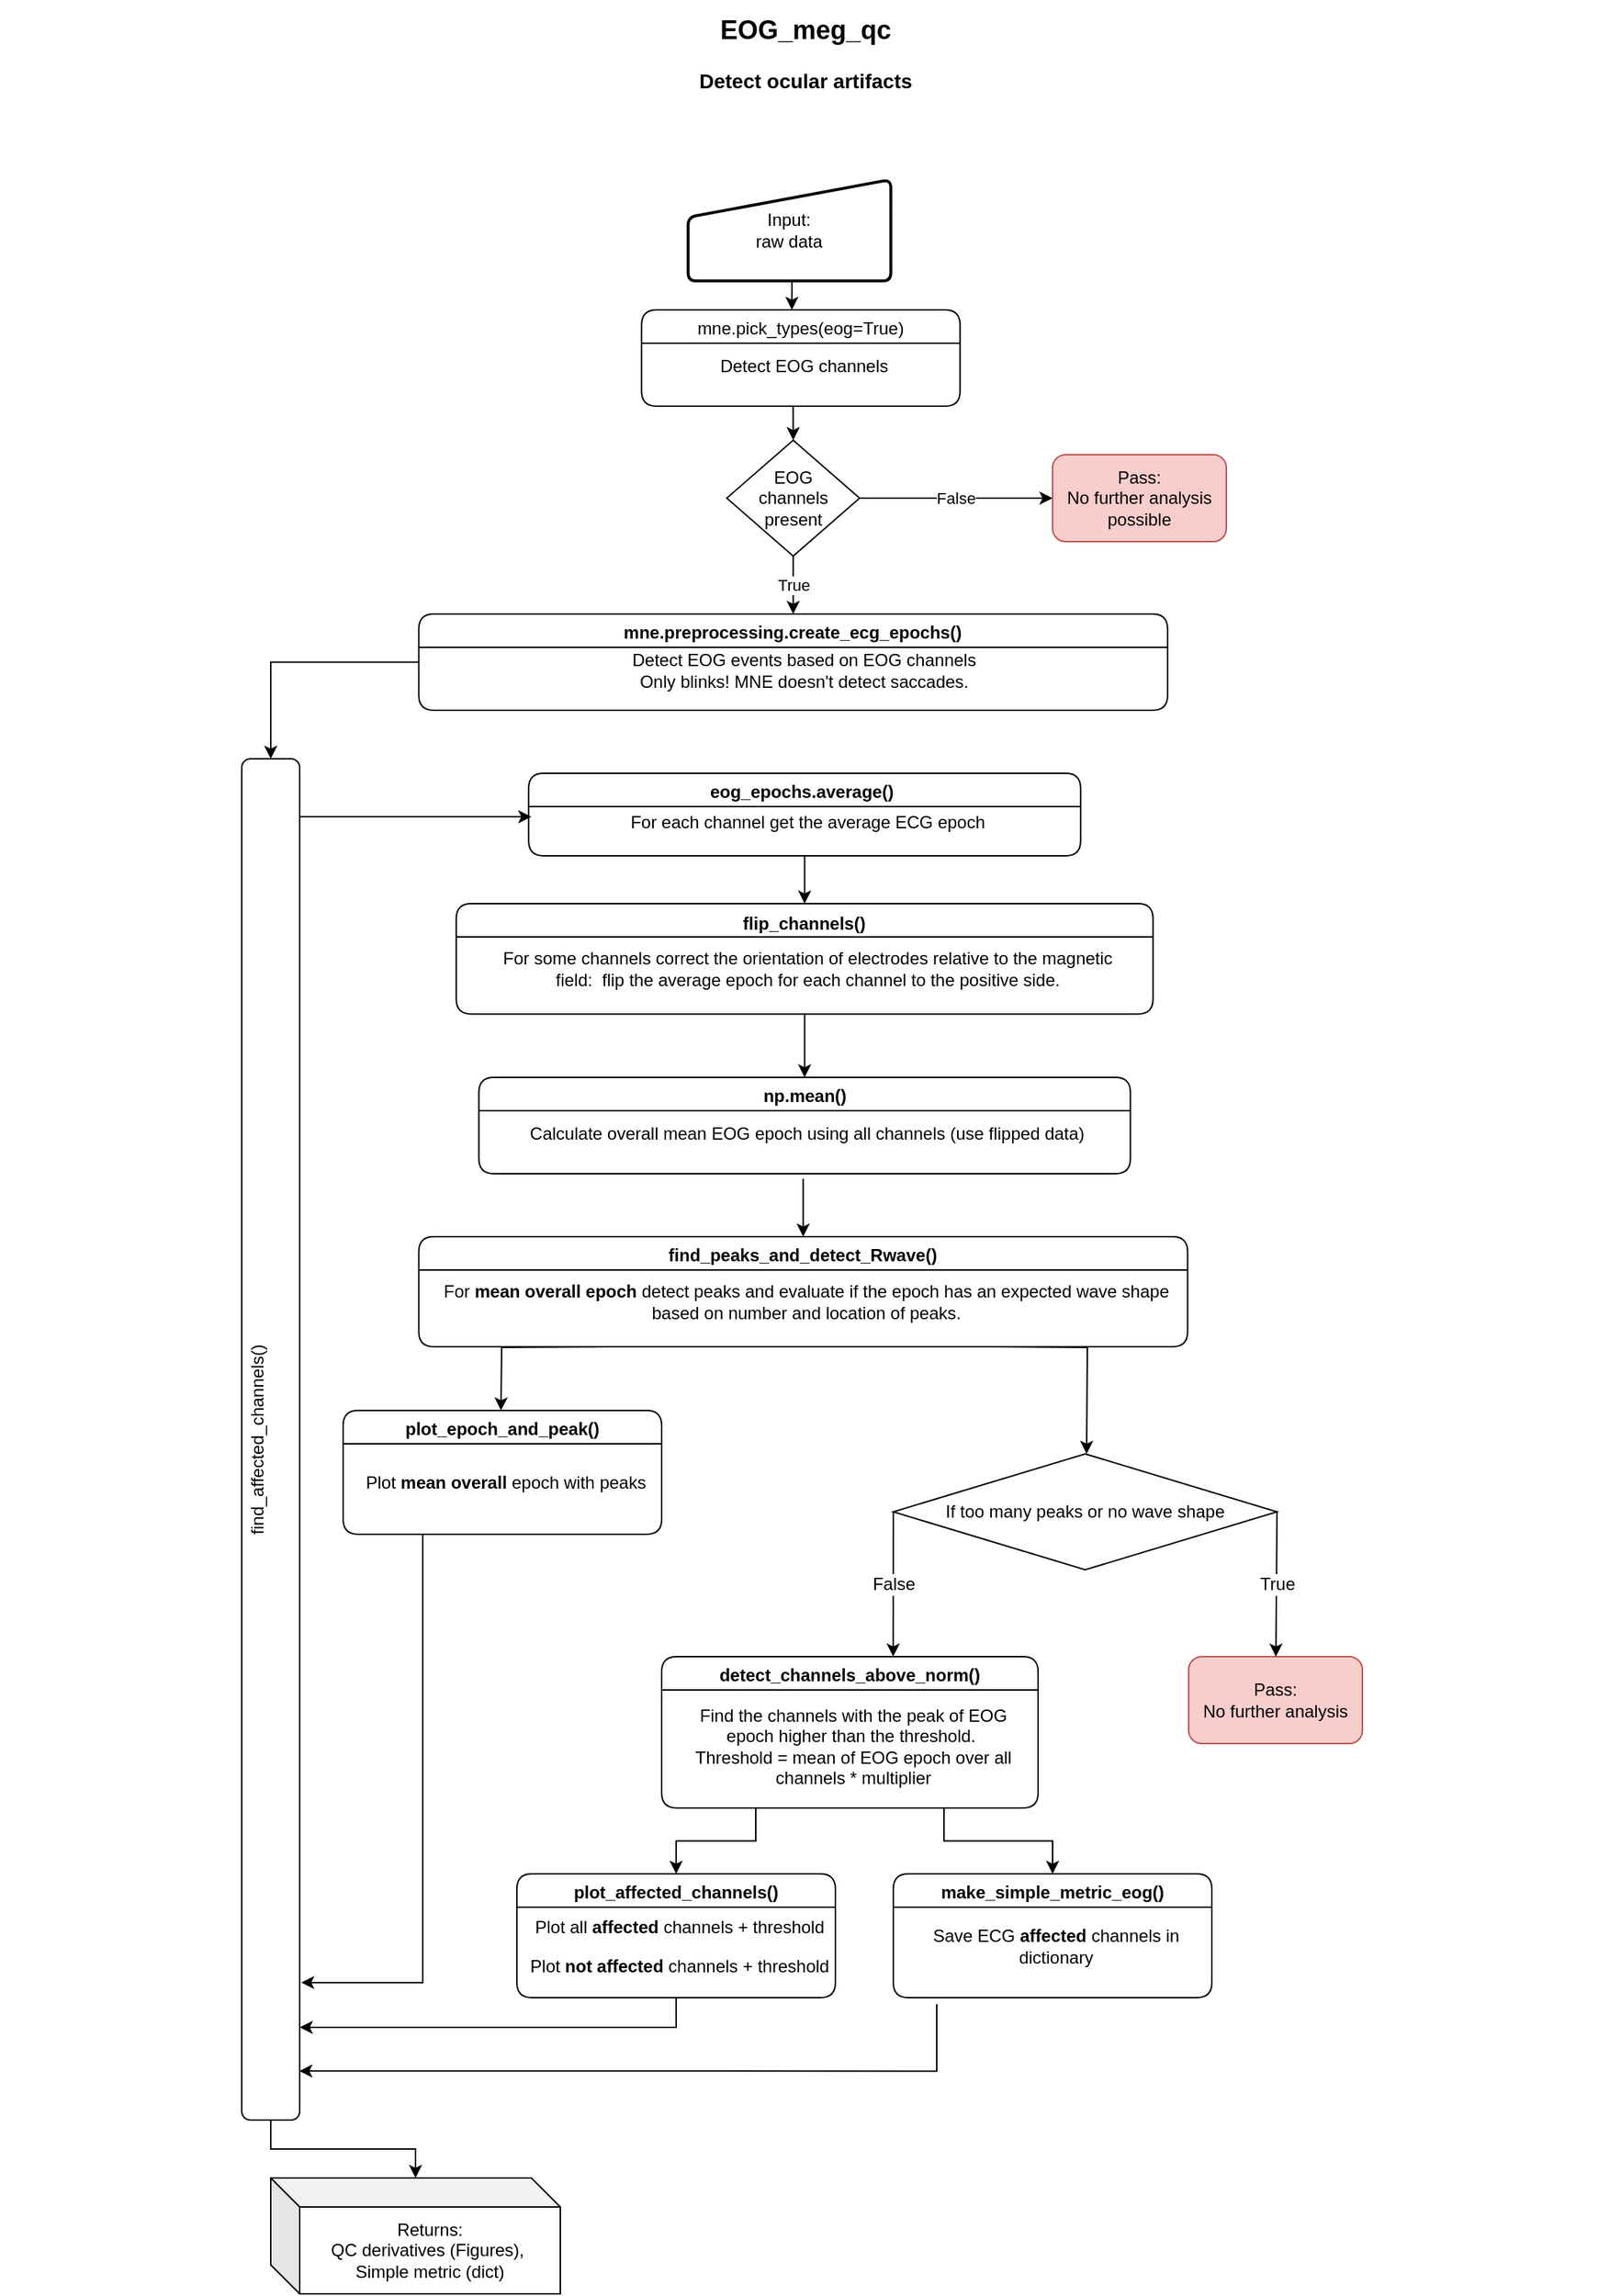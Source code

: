 <mxfile version="20.8.16" type="device"><diagram name="Page-1" id="929967ad-93f9-6ef4-fab6-5d389245f69c"><mxGraphModel dx="3986" dy="2950.5" grid="1" gridSize="10" guides="1" tooltips="1" connect="1" arrows="1" fold="1" page="1" pageScale="1.5" pageWidth="827" pageHeight="1169" background="none" math="0" shadow="0"><root><mxCell id="0" style=";html=1;"/><mxCell id="1" style=";html=1;" parent="0"/><mxCell id="1672d66443f91eb5-23" value="&lt;font style=&quot;font-size: 18px;&quot;&gt;EOG_meg_qc&lt;/font&gt;&lt;br&gt;&lt;font style=&quot;font-size: 14px;&quot;&gt;Detect ocular artifacts&lt;/font&gt;" style="text;strokeColor=none;fillColor=none;html=1;fontSize=28;fontStyle=1;verticalAlign=middle;align=center;" parent="1" vertex="1"><mxGeometry x="-2436.25" y="-1730" width="1110" height="40" as="geometry"/></mxCell><mxCell id="Gvl9bRai7-kqaHlmQmii-20" style="edgeStyle=orthogonalEdgeStyle;rounded=0;orthogonalLoop=1;jettySize=auto;html=1;fontSize=12;" parent="1" source="6Z27xeJ7nZHoDezGtsFD-11" target="Xjonhm2-U0B-5GK59xYq-40" edge="1"><mxGeometry relative="1" as="geometry"/></mxCell><mxCell id="6Z27xeJ7nZHoDezGtsFD-11" value="&lt;font style=&quot;font-size: 12px;&quot;&gt;find_affected_channels()&lt;br style=&quot;&quot;&gt;&lt;/font&gt;&lt;font style=&quot;font-size: 18px;&quot;&gt;&lt;span style=&quot;color: rgb(121, 94, 38); font-size: 18px;&quot;&gt;&lt;br style=&quot;font-size: 18px;&quot;&gt;&lt;/span&gt;&lt;/font&gt;" style="rounded=1;whiteSpace=wrap;html=1;fontSize=18;horizontal=0;fontFamily=Helvetica;" parent="1" vertex="1"><mxGeometry x="-2270" y="-1220" width="40" height="940" as="geometry"/></mxCell><mxCell id="zAq0UgccNl3Q0LSlkQsO-5" style="edgeStyle=orthogonalEdgeStyle;rounded=0;orthogonalLoop=1;jettySize=auto;html=1;exitX=0.5;exitY=1;exitDx=0;exitDy=0;entryX=0.472;entryY=0;entryDx=0;entryDy=0;entryPerimeter=0;fontFamily=Helvetica;fontColor=#000000;" parent="1" source="Xjonhm2-U0B-5GK59xYq-1" target="zAq0UgccNl3Q0LSlkQsO-3" edge="1"><mxGeometry relative="1" as="geometry"/></mxCell><mxCell id="Xjonhm2-U0B-5GK59xYq-1" value="Input:&lt;br&gt;raw data" style="html=1;strokeWidth=2;shape=manualInput;whiteSpace=wrap;rounded=1;size=26;arcSize=11;fontFamily=Helvetica;" parent="1" vertex="1"><mxGeometry x="-1961.73" y="-1620" width="140" height="70" as="geometry"/></mxCell><mxCell id="Xjonhm2-U0B-5GK59xYq-2" value="" style="group" parent="1" vertex="1" connectable="0"><mxGeometry x="-2147.75" y="-1320" width="527.75" height="70" as="geometry"/></mxCell><mxCell id="Xjonhm2-U0B-5GK59xYq-3" value="&lt;div style=&quot;font-size: 12px;&quot;&gt;&lt;font style=&quot;font-size: 12px;&quot;&gt;Detect EOG events&amp;nbsp;&lt;/font&gt;&lt;span style=&quot;background-color: initial;&quot;&gt;based on EOG channels&lt;/span&gt;&lt;/div&gt;&lt;div style=&quot;font-size: 12px;&quot;&gt;Only blinks! MNE doesn't detect saccades.&lt;/div&gt;" style="text;html=1;strokeColor=none;fillColor=default;align=center;verticalAlign=middle;whiteSpace=wrap;rounded=0;fontSize=18;spacingTop=5;spacing=0;spacingBottom=5;spacingLeft=10;spacingRight=5;container=0;" parent="Xjonhm2-U0B-5GK59xYq-2" vertex="1"><mxGeometry y="8.4" width="527.75" height="61.6" as="geometry"/></mxCell><mxCell id="Xjonhm2-U0B-5GK59xYq-4" value="&lt;div style=&quot;border-color: var(--border-color); line-height: 18px; font-size: 12px;&quot;&gt;&lt;font style=&quot;border-color: var(--border-color); font-size: 12px;&quot;&gt;mne.preprocessing.&lt;/font&gt;&lt;span style=&quot;background-color: initial;&quot;&gt;create_ecg_epochs()&lt;/span&gt;&lt;/div&gt;" style="swimlane;whiteSpace=wrap;html=1;fontSize=18;container=0;rounded=1;perimeterSpacing=0;fillColor=default;fillStyle=solid;swimlaneLine=1;startSize=23;" parent="Xjonhm2-U0B-5GK59xYq-2" vertex="1"><mxGeometry width="517.195" height="66.5" as="geometry"/></mxCell><mxCell id="Xjonhm2-U0B-5GK59xYq-5" value="" style="group" parent="1" vertex="1" connectable="0"><mxGeometry x="-2071.87" y="-1210" width="381.25" height="60" as="geometry"/></mxCell><mxCell id="Xjonhm2-U0B-5GK59xYq-6" value="&lt;div style=&quot;font-size: 12px;&quot;&gt;&lt;p style=&quot;border-color: var(--border-color); text-align: left;&quot;&gt;For each channel get the average ECG epoch&lt;/p&gt;&lt;/div&gt;" style="text;html=1;strokeColor=none;fillColor=default;align=center;verticalAlign=middle;whiteSpace=wrap;rounded=0;fontSize=18;spacingTop=5;spacing=0;spacingBottom=5;spacingLeft=10;spacingRight=5;container=0;" parent="Xjonhm2-U0B-5GK59xYq-5" vertex="1"><mxGeometry y="7.2" width="381.25" height="52.8" as="geometry"/></mxCell><mxCell id="Xjonhm2-U0B-5GK59xYq-7" value="&lt;div style=&quot;border-color: var(--border-color); line-height: 18px; font-size: 12px;&quot;&gt;eog_epochs&lt;span style=&quot;border-color: var(--border-color); background-color: initial;&quot;&gt;.&lt;/span&gt;&lt;span style=&quot;border-color: var(--border-color); background-color: initial;&quot;&gt;average()&amp;nbsp;&lt;/span&gt;&lt;br&gt;&lt;/div&gt;" style="swimlane;whiteSpace=wrap;html=1;fontSize=18;container=0;rounded=1;perimeterSpacing=0;fillColor=default;fillStyle=solid;swimlaneLine=1;startSize=23;" parent="Xjonhm2-U0B-5GK59xYq-5" vertex="1"><mxGeometry width="381.25" height="57" as="geometry"/></mxCell><mxCell id="Xjonhm2-U0B-5GK59xYq-8" value="" style="group;fontSize=12;" parent="1" vertex="1" connectable="0"><mxGeometry x="-2121.87" y="-1120" width="481.25" height="80" as="geometry"/></mxCell><mxCell id="Xjonhm2-U0B-5GK59xYq-9" value="&lt;p style=&quot;border-color: var(--border-color);&quot;&gt;For some channels correct the orientation of electrodes relative to the magnetic field:&amp;nbsp;&amp;nbsp;&lt;span style=&quot;background-color: initial;&quot;&gt;flip the average epoch for each channel&amp;nbsp;&lt;/span&gt;&lt;span style=&quot;background-color: initial;&quot;&gt;to the positive side.&lt;/span&gt;&lt;/p&gt;" style="text;html=1;strokeColor=none;fillColor=default;align=center;verticalAlign=middle;whiteSpace=wrap;rounded=0;fontSize=12;spacingTop=5;spacing=0;spacingBottom=5;spacingLeft=10;spacingRight=5;container=0;" parent="Xjonhm2-U0B-5GK59xYq-8" vertex="1"><mxGeometry y="9.143" width="481.25" height="70.857" as="geometry"/></mxCell><mxCell id="Xjonhm2-U0B-5GK59xYq-10" value="&lt;font style=&quot;font-size: 12px;&quot;&gt;flip_channels()&lt;/font&gt;" style="swimlane;whiteSpace=wrap;html=1;fontSize=18;container=0;rounded=1;perimeterSpacing=0;fillColor=default;fillStyle=solid;swimlaneLine=1;" parent="Xjonhm2-U0B-5GK59xYq-8" vertex="1"><mxGeometry width="481.25" height="76.19" as="geometry"/></mxCell><mxCell id="Xjonhm2-U0B-5GK59xYq-14" value="" style="group" parent="1" vertex="1" connectable="0"><mxGeometry x="-2106.25" y="-1000" width="450" height="70" as="geometry"/></mxCell><mxCell id="Xjonhm2-U0B-5GK59xYq-15" value="&lt;div style=&quot;font-size: 12px;&quot;&gt;&lt;p style=&quot;border-color: var(--border-color); text-align: left;&quot;&gt;&lt;font style=&quot;border-color: var(--border-color); font-size: 12px; background-color: initial;&quot;&gt;Calculate overall mean EOG epoch using&lt;/font&gt;&amp;nbsp;all channels (use flipped data)&lt;br&gt;&lt;/p&gt;&lt;/div&gt;" style="text;html=1;strokeColor=none;fillColor=default;align=center;verticalAlign=middle;whiteSpace=wrap;rounded=0;fontSize=18;spacingTop=5;spacing=0;spacingBottom=5;spacingLeft=10;spacingRight=5;container=0;" parent="Xjonhm2-U0B-5GK59xYq-14" vertex="1"><mxGeometry x="-1" y="8.4" width="450.0" height="61.6" as="geometry"/></mxCell><mxCell id="Xjonhm2-U0B-5GK59xYq-16" value="&lt;div style=&quot;border-color: var(--border-color); line-height: 18px; font-size: 12px;&quot;&gt;np.mean(&lt;span style=&quot;border-color: var(--border-color);&quot;&gt;)&lt;/span&gt;&lt;br&gt;&lt;/div&gt;" style="swimlane;whiteSpace=wrap;html=1;fontSize=18;container=0;rounded=1;perimeterSpacing=0;fillColor=default;fillStyle=solid;swimlaneLine=1;startSize=23;" parent="Xjonhm2-U0B-5GK59xYq-14" vertex="1"><mxGeometry width="450.0" height="66.5" as="geometry"/></mxCell><mxCell id="Xjonhm2-U0B-5GK59xYq-17" value="" style="group" parent="1" vertex="1" connectable="0"><mxGeometry x="-2147.75" y="-890" width="531" height="80" as="geometry"/></mxCell><mxCell id="Xjonhm2-U0B-5GK59xYq-18" value="&lt;div style=&quot;font-size: 12px;&quot;&gt;&lt;p style=&quot;border-color: var(--border-color);&quot;&gt;&lt;font style=&quot;border-color: var(--border-color); font-size: 12px; background-color: initial;&quot;&gt;For&amp;nbsp;&lt;b style=&quot;border-color: var(--border-color);&quot;&gt;mean overall epoch&amp;nbsp;&lt;/b&gt;&lt;/font&gt;detect peaks and evaluate if the epoch has an expected wave shape based on number and location of peaks.&lt;br style=&quot;border-color: var(--border-color); font-size: 18px;&quot;&gt;&lt;/p&gt;&lt;/div&gt;" style="text;html=1;strokeColor=none;fillColor=default;align=center;verticalAlign=middle;whiteSpace=wrap;rounded=0;fontSize=18;spacingTop=5;spacing=0;spacingBottom=5;spacingLeft=10;spacingRight=5;container=0;" parent="Xjonhm2-U0B-5GK59xYq-17" vertex="1"><mxGeometry y="9.6" width="531" height="70.4" as="geometry"/></mxCell><mxCell id="Xjonhm2-U0B-5GK59xYq-19" value="&lt;div style=&quot;border-color: var(--border-color); line-height: 18px; font-size: 12px;&quot;&gt;find_peaks_and_detect_Rwave()&lt;br&gt;&lt;/div&gt;" style="swimlane;whiteSpace=wrap;html=1;fontSize=18;container=0;rounded=1;perimeterSpacing=0;fillColor=default;fillStyle=solid;swimlaneLine=1;startSize=23;" parent="Xjonhm2-U0B-5GK59xYq-17" vertex="1"><mxGeometry width="531" height="76" as="geometry"/></mxCell><mxCell id="Xjonhm2-U0B-5GK59xYq-20" value="" style="group" parent="1" vertex="1" connectable="0"><mxGeometry x="-2080" y="-450" width="220" height="90" as="geometry"/></mxCell><mxCell id="Xjonhm2-U0B-5GK59xYq-21" value="&lt;div style=&quot;font-size: 12px;&quot;&gt;&lt;p style=&quot;border-color: var(--border-color);&quot;&gt;Plot all&lt;b&gt; affected&lt;/b&gt; channels + threshold&lt;/p&gt;&lt;p style=&quot;border-color: var(--border-color);&quot;&gt;Plot &lt;b&gt;not affected &lt;/b&gt;channels + threshold&lt;/p&gt;&lt;/div&gt;" style="text;html=1;strokeColor=none;fillColor=default;align=center;verticalAlign=middle;whiteSpace=wrap;rounded=0;fontSize=18;spacingTop=5;spacing=0;spacingBottom=5;spacingLeft=10;spacingRight=5;container=0;" parent="Xjonhm2-U0B-5GK59xYq-20" vertex="1"><mxGeometry y="10.8" width="220" height="79.2" as="geometry"/></mxCell><mxCell id="Xjonhm2-U0B-5GK59xYq-22" value="&lt;div style=&quot;border-color: var(--border-color); line-height: 18px; font-size: 12px;&quot;&gt;plot_affected_channels()&lt;br&gt;&lt;/div&gt;" style="swimlane;whiteSpace=wrap;html=1;fontSize=18;container=0;rounded=1;perimeterSpacing=0;fillColor=default;fillStyle=solid;swimlaneLine=1;startSize=23;" parent="Xjonhm2-U0B-5GK59xYq-20" vertex="1"><mxGeometry width="220" height="85.5" as="geometry"/></mxCell><mxCell id="Xjonhm2-U0B-5GK59xYq-23" value="" style="group" parent="1" vertex="1" connectable="0"><mxGeometry x="-2200" y="-770" width="220" height="90" as="geometry"/></mxCell><mxCell id="Xjonhm2-U0B-5GK59xYq-24" value="&lt;div style=&quot;font-size: 12px;&quot;&gt;&lt;p style=&quot;border-color: var(--border-color); text-align: left;&quot;&gt;Plot&amp;nbsp;&lt;b style=&quot;border-color: var(--border-color); text-align: center;&quot;&gt;mean overall&lt;/b&gt;&lt;span style=&quot;text-align: center;&quot;&gt;&amp;nbsp;epoch with peaks&lt;/span&gt;&lt;br&gt;&lt;/p&gt;&lt;/div&gt;" style="text;html=1;strokeColor=none;fillColor=default;align=center;verticalAlign=middle;whiteSpace=wrap;rounded=0;fontSize=18;spacingTop=5;spacing=0;spacingBottom=5;spacingLeft=10;spacingRight=5;container=0;" parent="Xjonhm2-U0B-5GK59xYq-23" vertex="1"><mxGeometry y="10.8" width="220" height="79.2" as="geometry"/></mxCell><mxCell id="Xjonhm2-U0B-5GK59xYq-25" value="&lt;div style=&quot;border-color: var(--border-color); line-height: 18px; font-size: 12px;&quot;&gt;plot_epoch_and_peak()&lt;br&gt;&lt;/div&gt;" style="swimlane;whiteSpace=wrap;html=1;fontSize=18;container=0;rounded=1;perimeterSpacing=0;fillColor=default;fillStyle=solid;swimlaneLine=1;startSize=23;" parent="Xjonhm2-U0B-5GK59xYq-23" vertex="1"><mxGeometry width="220" height="85.5" as="geometry"/></mxCell><mxCell id="Xjonhm2-U0B-5GK59xYq-26" value="If too many peaks or no wave shape" style="rhombus;whiteSpace=wrap;html=1;fontSize=12;" parent="1" vertex="1"><mxGeometry x="-1820" y="-740" width="265" height="80" as="geometry"/></mxCell><mxCell id="Xjonhm2-U0B-5GK59xYq-27" value="Pass:&lt;br&gt;No further analysis" style="rounded=1;whiteSpace=wrap;html=1;fontSize=12;fillColor=#f8cecc;strokeColor=#b85450;" parent="1" vertex="1"><mxGeometry x="-1616" y="-600" width="120" height="60" as="geometry"/></mxCell><mxCell id="Xjonhm2-U0B-5GK59xYq-30" value="" style="group" parent="1" vertex="1" connectable="0"><mxGeometry x="-1980" y="-600" width="260" height="110" as="geometry"/></mxCell><mxCell id="Xjonhm2-U0B-5GK59xYq-31" value="&lt;div style=&quot;font-size: 12px;&quot;&gt;&lt;div style=&quot;border-color: var(--border-color);&quot;&gt;Find the channels with the&amp;nbsp;&lt;span style=&quot;border-color: var(--border-color); background-color: initial;&quot;&gt;peak&lt;/span&gt;&lt;span style=&quot;border-color: var(--border-color); background-color: initial;&quot;&gt;&amp;nbsp;of EOG epoch higher than the threshold.&amp;nbsp;&lt;/span&gt;&lt;/div&gt;&lt;div style=&quot;border-color: var(--border-color);&quot;&gt;&lt;span style=&quot;border-color: var(--border-color); background-color: initial;&quot;&gt;Threshold = mean of EOG epoch over all channels * multiplier&lt;/span&gt;&lt;/div&gt;&lt;/div&gt;" style="text;html=1;strokeColor=none;fillColor=default;align=center;verticalAlign=middle;whiteSpace=wrap;rounded=0;fontSize=18;spacingTop=5;spacing=0;spacingBottom=5;spacingLeft=10;spacingRight=5;container=0;" parent="Xjonhm2-U0B-5GK59xYq-30" vertex="1"><mxGeometry y="13.2" width="260.0" height="96.8" as="geometry"/></mxCell><mxCell id="Xjonhm2-U0B-5GK59xYq-32" value="&lt;div style=&quot;border-color: var(--border-color); line-height: 18px; font-size: 12px;&quot;&gt;detect_channels_above_norm()&lt;br&gt;&lt;/div&gt;" style="swimlane;whiteSpace=wrap;html=1;fontSize=18;container=0;rounded=1;perimeterSpacing=0;fillColor=default;fillStyle=solid;swimlaneLine=1;startSize=23;" parent="Xjonhm2-U0B-5GK59xYq-30" vertex="1"><mxGeometry width="260.0" height="104.5" as="geometry"/></mxCell><mxCell id="Xjonhm2-U0B-5GK59xYq-37" value="" style="group" parent="1" vertex="1" connectable="0"><mxGeometry x="-1820" y="-450" width="220" height="90" as="geometry"/></mxCell><mxCell id="Xjonhm2-U0B-5GK59xYq-38" value="&lt;div style=&quot;font-size: 12px;&quot;&gt;&lt;p style=&quot;border-color: var(--border-color);&quot;&gt;Save ECG&amp;nbsp;&lt;b&gt;affected&lt;/b&gt; channels in dictionary&lt;br&gt;&lt;/p&gt;&lt;/div&gt;" style="text;html=1;strokeColor=none;fillColor=default;align=center;verticalAlign=middle;whiteSpace=wrap;rounded=0;fontSize=18;spacingTop=5;spacing=0;spacingBottom=5;spacingLeft=10;spacingRight=5;container=0;" parent="Xjonhm2-U0B-5GK59xYq-37" vertex="1"><mxGeometry y="10.8" width="220" height="79.2" as="geometry"/></mxCell><mxCell id="Xjonhm2-U0B-5GK59xYq-39" value="&lt;div style=&quot;border-color: var(--border-color); line-height: 18px; font-size: 12px;&quot;&gt;make_simple_metric_eog()&lt;br&gt;&lt;/div&gt;" style="swimlane;whiteSpace=wrap;html=1;fontSize=18;container=0;rounded=1;perimeterSpacing=0;fillColor=default;fillStyle=solid;swimlaneLine=1;startSize=23;" parent="Xjonhm2-U0B-5GK59xYq-37" vertex="1"><mxGeometry width="220" height="85.5" as="geometry"/></mxCell><mxCell id="Xjonhm2-U0B-5GK59xYq-40" value="&lt;div style=&quot;border-color: var(--border-color);&quot;&gt;Returns:&lt;/div&gt;&lt;div style=&quot;border-color: var(--border-color);&quot;&gt;QC derivatives (Figures),&amp;nbsp;&lt;/div&gt;&lt;div style=&quot;border-color: var(--border-color);&quot;&gt;Simple metric (dict)&lt;/div&gt;" style="shape=cube;whiteSpace=wrap;html=1;boundedLbl=1;backgroundOutline=1;darkOpacity=0.05;darkOpacity2=0.1;" parent="1" vertex="1"><mxGeometry x="-2250" y="-240" width="200" height="80" as="geometry"/></mxCell><mxCell id="Xjonhm2-U0B-5GK59xYq-54" style="edgeStyle=orthogonalEdgeStyle;rounded=0;orthogonalLoop=1;jettySize=auto;html=1;exitX=0.5;exitY=1;exitDx=0;exitDy=0;entryX=0.5;entryY=0;entryDx=0;entryDy=0;fontSize=12;" parent="1" source="Xjonhm2-U0B-5GK59xYq-7" target="Xjonhm2-U0B-5GK59xYq-10" edge="1"><mxGeometry relative="1" as="geometry"/></mxCell><mxCell id="Xjonhm2-U0B-5GK59xYq-55" style="edgeStyle=orthogonalEdgeStyle;rounded=0;orthogonalLoop=1;jettySize=auto;html=1;exitX=0.5;exitY=1;exitDx=0;exitDy=0;entryX=0.5;entryY=0;entryDx=0;entryDy=0;fontSize=12;" parent="1" source="Xjonhm2-U0B-5GK59xYq-10" target="Xjonhm2-U0B-5GK59xYq-16" edge="1"><mxGeometry relative="1" as="geometry"/></mxCell><mxCell id="Xjonhm2-U0B-5GK59xYq-56" style="edgeStyle=orthogonalEdgeStyle;rounded=0;orthogonalLoop=1;jettySize=auto;html=1;exitX=0.5;exitY=1;exitDx=0;exitDy=0;entryX=0.5;entryY=0;entryDx=0;entryDy=0;fontSize=12;" parent="1" source="Xjonhm2-U0B-5GK59xYq-15" target="Xjonhm2-U0B-5GK59xYq-19" edge="1"><mxGeometry relative="1" as="geometry"/></mxCell><mxCell id="Xjonhm2-U0B-5GK59xYq-57" style="edgeStyle=orthogonalEdgeStyle;rounded=0;orthogonalLoop=1;jettySize=auto;html=1;exitX=0.25;exitY=1;exitDx=0;exitDy=0;entryX=0.5;entryY=0;entryDx=0;entryDy=0;fontSize=12;" parent="1" source="Xjonhm2-U0B-5GK59xYq-32" target="Xjonhm2-U0B-5GK59xYq-22" edge="1"><mxGeometry relative="1" as="geometry"/></mxCell><mxCell id="Xjonhm2-U0B-5GK59xYq-58" style="edgeStyle=orthogonalEdgeStyle;rounded=0;orthogonalLoop=1;jettySize=auto;html=1;exitX=0.75;exitY=1;exitDx=0;exitDy=0;fontSize=12;" parent="1" source="Xjonhm2-U0B-5GK59xYq-32" target="Xjonhm2-U0B-5GK59xYq-39" edge="1"><mxGeometry relative="1" as="geometry"/></mxCell><mxCell id="Gvl9bRai7-kqaHlmQmii-4" style="edgeStyle=orthogonalEdgeStyle;rounded=0;orthogonalLoop=1;jettySize=auto;html=1;entryX=0.5;entryY=0;entryDx=0;entryDy=0;fontSize=12;" parent="1" source="Xjonhm2-U0B-5GK59xYq-4" target="6Z27xeJ7nZHoDezGtsFD-11" edge="1"><mxGeometry relative="1" as="geometry"/></mxCell><mxCell id="Gvl9bRai7-kqaHlmQmii-7" value="" style="endArrow=classic;html=1;rounded=0;fontSize=12;" parent="1" edge="1"><mxGeometry width="50" height="50" relative="1" as="geometry"><mxPoint x="-2230" y="-1180" as="sourcePoint"/><mxPoint x="-2070" y="-1180" as="targetPoint"/></mxGeometry></mxCell><mxCell id="Gvl9bRai7-kqaHlmQmii-10" style="edgeStyle=orthogonalEdgeStyle;rounded=0;orthogonalLoop=1;jettySize=auto;html=1;fontSize=12;exitX=0.5;exitY=1;exitDx=0;exitDy=0;" parent="1" source="Xjonhm2-U0B-5GK59xYq-22" target="6Z27xeJ7nZHoDezGtsFD-11" edge="1"><mxGeometry relative="1" as="geometry"><Array as="points"><mxPoint x="-1970" y="-344"/></Array></mxGeometry></mxCell><mxCell id="Gvl9bRai7-kqaHlmQmii-11" style="edgeStyle=orthogonalEdgeStyle;rounded=0;orthogonalLoop=1;jettySize=auto;html=1;entryX=0.992;entryY=0.964;entryDx=0;entryDy=0;entryPerimeter=0;fontSize=12;" parent="1" source="Xjonhm2-U0B-5GK59xYq-38" target="6Z27xeJ7nZHoDezGtsFD-11" edge="1"><mxGeometry relative="1" as="geometry"><Array as="points"><mxPoint x="-1790" y="-314"/></Array></mxGeometry></mxCell><mxCell id="Gvl9bRai7-kqaHlmQmii-12" value="" style="endArrow=classic;html=1;rounded=0;fontSize=12;exitX=0;exitY=0.5;exitDx=0;exitDy=0;entryX=0.615;entryY=0;entryDx=0;entryDy=0;entryPerimeter=0;" parent="1" source="Xjonhm2-U0B-5GK59xYq-26" target="Xjonhm2-U0B-5GK59xYq-32" edge="1"><mxGeometry relative="1" as="geometry"><mxPoint x="-1930" y="-550" as="sourcePoint"/><mxPoint x="-1830" y="-550" as="targetPoint"/></mxGeometry></mxCell><mxCell id="Gvl9bRai7-kqaHlmQmii-13" value="False" style="edgeLabel;resizable=0;html=1;align=center;verticalAlign=middle;fontSize=12;" parent="Gvl9bRai7-kqaHlmQmii-12" connectable="0" vertex="1"><mxGeometry relative="1" as="geometry"/></mxCell><mxCell id="Gvl9bRai7-kqaHlmQmii-15" value="" style="endArrow=classic;html=1;rounded=0;fontSize=12;exitX=1;exitY=0.5;exitDx=0;exitDy=0;" parent="1" source="Xjonhm2-U0B-5GK59xYq-26" target="Xjonhm2-U0B-5GK59xYq-27" edge="1"><mxGeometry relative="1" as="geometry"><mxPoint x="-1930" y="-450" as="sourcePoint"/><mxPoint x="-1830" y="-450" as="targetPoint"/></mxGeometry></mxCell><mxCell id="Gvl9bRai7-kqaHlmQmii-16" value="True" style="edgeLabel;resizable=0;html=1;align=center;verticalAlign=middle;fontSize=12;" parent="Gvl9bRai7-kqaHlmQmii-15" connectable="0" vertex="1"><mxGeometry relative="1" as="geometry"/></mxCell><mxCell id="Gvl9bRai7-kqaHlmQmii-17" style="edgeStyle=orthogonalEdgeStyle;rounded=0;orthogonalLoop=1;jettySize=auto;html=1;exitX=0.75;exitY=1;exitDx=0;exitDy=0;entryX=0.5;entryY=0;entryDx=0;entryDy=0;fontSize=12;" parent="1" edge="1"><mxGeometry relative="1" as="geometry"><mxPoint x="-1748.5" y="-814" as="sourcePoint"/><mxPoint x="-1686.5" y="-740" as="targetPoint"/></mxGeometry></mxCell><mxCell id="Gvl9bRai7-kqaHlmQmii-18" style="edgeStyle=orthogonalEdgeStyle;rounded=0;orthogonalLoop=1;jettySize=auto;html=1;exitX=0.25;exitY=1;exitDx=0;exitDy=0;entryX=0.5;entryY=0;entryDx=0;entryDy=0;fontSize=12;" parent="1" edge="1"><mxGeometry relative="1" as="geometry"><mxPoint x="-2016" y="-814" as="sourcePoint"/><mxPoint x="-2091" y="-770" as="targetPoint"/></mxGeometry></mxCell><mxCell id="Gvl9bRai7-kqaHlmQmii-19" style="edgeStyle=orthogonalEdgeStyle;rounded=0;orthogonalLoop=1;jettySize=auto;html=1;exitX=0.25;exitY=1;exitDx=0;exitDy=0;entryX=1.025;entryY=0.899;entryDx=0;entryDy=0;entryPerimeter=0;fontSize=12;" parent="1" source="Xjonhm2-U0B-5GK59xYq-25" target="6Z27xeJ7nZHoDezGtsFD-11" edge="1"><mxGeometry relative="1" as="geometry"><Array as="points"><mxPoint x="-2145" y="-375"/></Array></mxGeometry></mxCell><mxCell id="zAq0UgccNl3Q0LSlkQsO-1" value="" style="group" parent="1" vertex="1" connectable="0"><mxGeometry x="-1993.88" y="-1530" width="220" height="70" as="geometry"/></mxCell><mxCell id="zAq0UgccNl3Q0LSlkQsO-2" value="&lt;div style=&quot;font-size: 12px;&quot;&gt;&lt;p style=&quot;border-color: var(--border-color); text-align: left;&quot;&gt;Detect EOG channels&lt;/p&gt;&lt;/div&gt;" style="text;html=1;strokeColor=none;fillColor=default;align=center;verticalAlign=middle;whiteSpace=wrap;rounded=0;fontSize=18;spacingTop=5;spacing=0;spacingBottom=5;spacingLeft=10;spacingRight=5;container=0;" parent="zAq0UgccNl3Q0LSlkQsO-1" vertex="1"><mxGeometry y="8.4" width="220" height="61.6" as="geometry"/></mxCell><mxCell id="zAq0UgccNl3Q0LSlkQsO-3" value="&lt;div style=&quot;border-color: var(--border-color); line-height: 18px; font-size: 12px;&quot;&gt;&lt;p style=&quot;font-weight: normal; line-height: 18px;&quot;&gt;mne.pick_types(eog=True)&lt;/p&gt;&lt;/div&gt;" style="swimlane;whiteSpace=wrap;html=1;fontSize=18;container=0;rounded=1;perimeterSpacing=0;fillColor=default;fillStyle=solid;swimlaneLine=1;startSize=23;" parent="zAq0UgccNl3Q0LSlkQsO-1" vertex="1"><mxGeometry width="220" height="66.5" as="geometry"/></mxCell><mxCell id="zAq0UgccNl3Q0LSlkQsO-4" value="EOG &lt;br&gt;channels present" style="rhombus;whiteSpace=wrap;html=1;fontFamily=Helvetica;fontColor=#000000;" parent="1" vertex="1"><mxGeometry x="-1935.02" y="-1440" width="91.73" height="80" as="geometry"/></mxCell><mxCell id="zAq0UgccNl3Q0LSlkQsO-6" style="edgeStyle=orthogonalEdgeStyle;rounded=0;orthogonalLoop=1;jettySize=auto;html=1;exitX=0.5;exitY=1;exitDx=0;exitDy=0;entryX=0.5;entryY=0;entryDx=0;entryDy=0;fontFamily=Helvetica;fontColor=#000000;" parent="1" source="zAq0UgccNl3Q0LSlkQsO-3" target="zAq0UgccNl3Q0LSlkQsO-4" edge="1"><mxGeometry relative="1" as="geometry"/></mxCell><mxCell id="zAq0UgccNl3Q0LSlkQsO-7" value="" style="endArrow=classic;html=1;rounded=0;fontFamily=Helvetica;fontColor=#000000;exitX=0.5;exitY=1;exitDx=0;exitDy=0;entryX=0.5;entryY=0;entryDx=0;entryDy=0;" parent="1" source="zAq0UgccNl3Q0LSlkQsO-4" target="Xjonhm2-U0B-5GK59xYq-4" edge="1"><mxGeometry relative="1" as="geometry"><mxPoint x="-1730" y="-1220" as="sourcePoint"/><mxPoint x="-1630" y="-1220" as="targetPoint"/><Array as="points"/></mxGeometry></mxCell><mxCell id="zAq0UgccNl3Q0LSlkQsO-8" value="True" style="edgeLabel;resizable=0;html=1;align=center;verticalAlign=middle;fontFamily=Helvetica;fontColor=#000000;" parent="zAq0UgccNl3Q0LSlkQsO-7" connectable="0" vertex="1"><mxGeometry relative="1" as="geometry"/></mxCell><mxCell id="W2ecVQ3ottxCxmChgsiQ-1" value="" style="endArrow=classic;html=1;rounded=0;exitX=1;exitY=0.5;exitDx=0;exitDy=0;" parent="1" source="zAq0UgccNl3Q0LSlkQsO-4" edge="1"><mxGeometry relative="1" as="geometry"><mxPoint x="-1780" y="-1290" as="sourcePoint"/><mxPoint x="-1710" y="-1400" as="targetPoint"/></mxGeometry></mxCell><mxCell id="W2ecVQ3ottxCxmChgsiQ-2" value="False" style="edgeLabel;resizable=0;html=1;align=center;verticalAlign=middle;" parent="W2ecVQ3ottxCxmChgsiQ-1" connectable="0" vertex="1"><mxGeometry relative="1" as="geometry"/></mxCell><mxCell id="W2ecVQ3ottxCxmChgsiQ-3" value="Pass:&lt;br&gt;No further analysis possible" style="rounded=1;whiteSpace=wrap;html=1;fontSize=12;fillColor=#f8cecc;strokeColor=#b85450;" parent="1" vertex="1"><mxGeometry x="-1710" y="-1430" width="120" height="60" as="geometry"/></mxCell></root></mxGraphModel></diagram></mxfile>